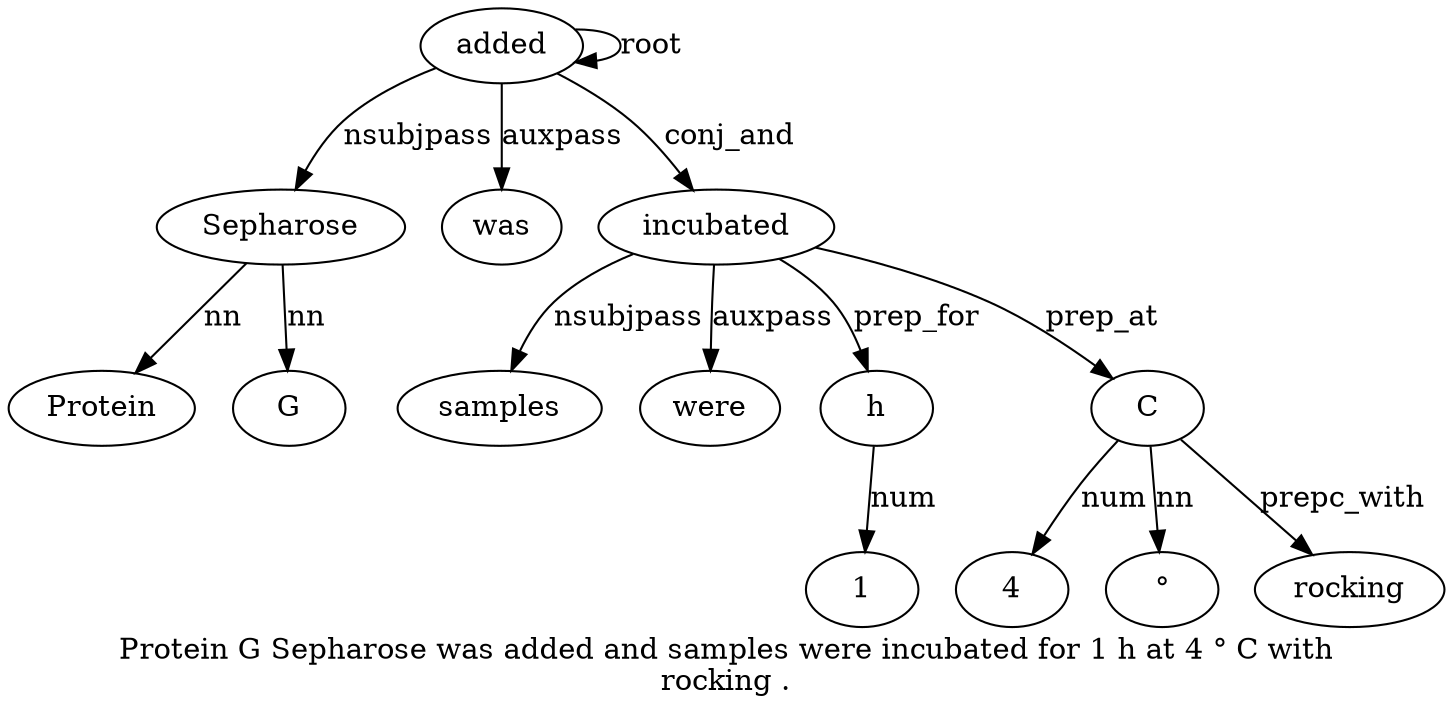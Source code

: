 digraph "Protein G Sepharose was added and samples were incubated for 1 h at 4 ° C with rocking ." {
label="Protein G Sepharose was added and samples were incubated for 1 h at 4 ° C with
rocking .";
Sepharose3 [style=filled, fillcolor=white, label=Sepharose];
Protein1 [style=filled, fillcolor=white, label=Protein];
Sepharose3 -> Protein1  [label=nn];
G2 [style=filled, fillcolor=white, label=G];
Sepharose3 -> G2  [label=nn];
added5 [style=filled, fillcolor=white, label=added];
added5 -> Sepharose3  [label=nsubjpass];
was4 [style=filled, fillcolor=white, label=was];
added5 -> was4  [label=auxpass];
added5 -> added5  [label=root];
incubated9 [style=filled, fillcolor=white, label=incubated];
samples7 [style=filled, fillcolor=white, label=samples];
incubated9 -> samples7  [label=nsubjpass];
were8 [style=filled, fillcolor=white, label=were];
incubated9 -> were8  [label=auxpass];
added5 -> incubated9  [label=conj_and];
h12 [style=filled, fillcolor=white, label=h];
1 [style=filled, fillcolor=white, label=1];
h12 -> 1  [label=num];
incubated9 -> h12  [label=prep_for];
C16 [style=filled, fillcolor=white, label=C];
41 [style=filled, fillcolor=white, label=4];
C16 -> 41  [label=num];
"°15" [style=filled, fillcolor=white, label="°"];
C16 -> "°15"  [label=nn];
incubated9 -> C16  [label=prep_at];
rocking18 [style=filled, fillcolor=white, label=rocking];
C16 -> rocking18  [label=prepc_with];
}
